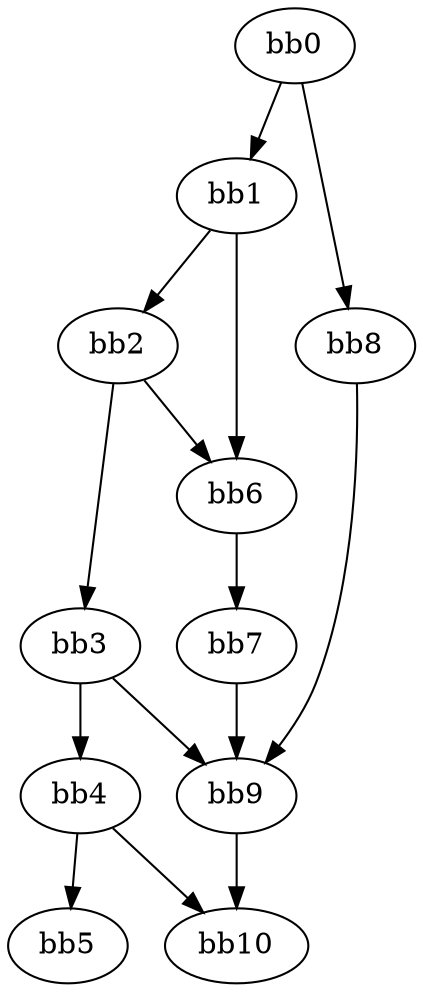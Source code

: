 digraph {
    0 [ label = "bb0\l" ]
    1 [ label = "bb1\l" ]
    2 [ label = "bb2\l" ]
    3 [ label = "bb3\l" ]
    4 [ label = "bb4\l" ]
    5 [ label = "bb5\l" ]
    6 [ label = "bb6\l" ]
    7 [ label = "bb7\l" ]
    8 [ label = "bb8\l" ]
    9 [ label = "bb9\l" ]
    10 [ label = "bb10\l" ]
    0 -> 1 [ ]
    0 -> 8 [ ]
    1 -> 2 [ ]
    1 -> 6 [ ]
    2 -> 3 [ ]
    2 -> 6 [ ]
    3 -> 4 [ ]
    3 -> 9 [ ]
    4 -> 5 [ ]
    4 -> 10 [ ]
    6 -> 7 [ ]
    7 -> 9 [ ]
    8 -> 9 [ ]
    9 -> 10 [ ]
}


